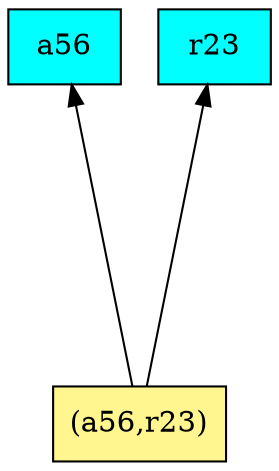 digraph G {
rankdir=BT;ranksep="2.0";
"(a56,r23)" [shape=record,fillcolor=khaki1,style=filled,label="{(a56,r23)}"];
"a56" [shape=record,fillcolor=cyan,style=filled,label="{a56}"];
"r23" [shape=record,fillcolor=cyan,style=filled,label="{r23}"];
"(a56,r23)" -> "a56"
"(a56,r23)" -> "r23"
}